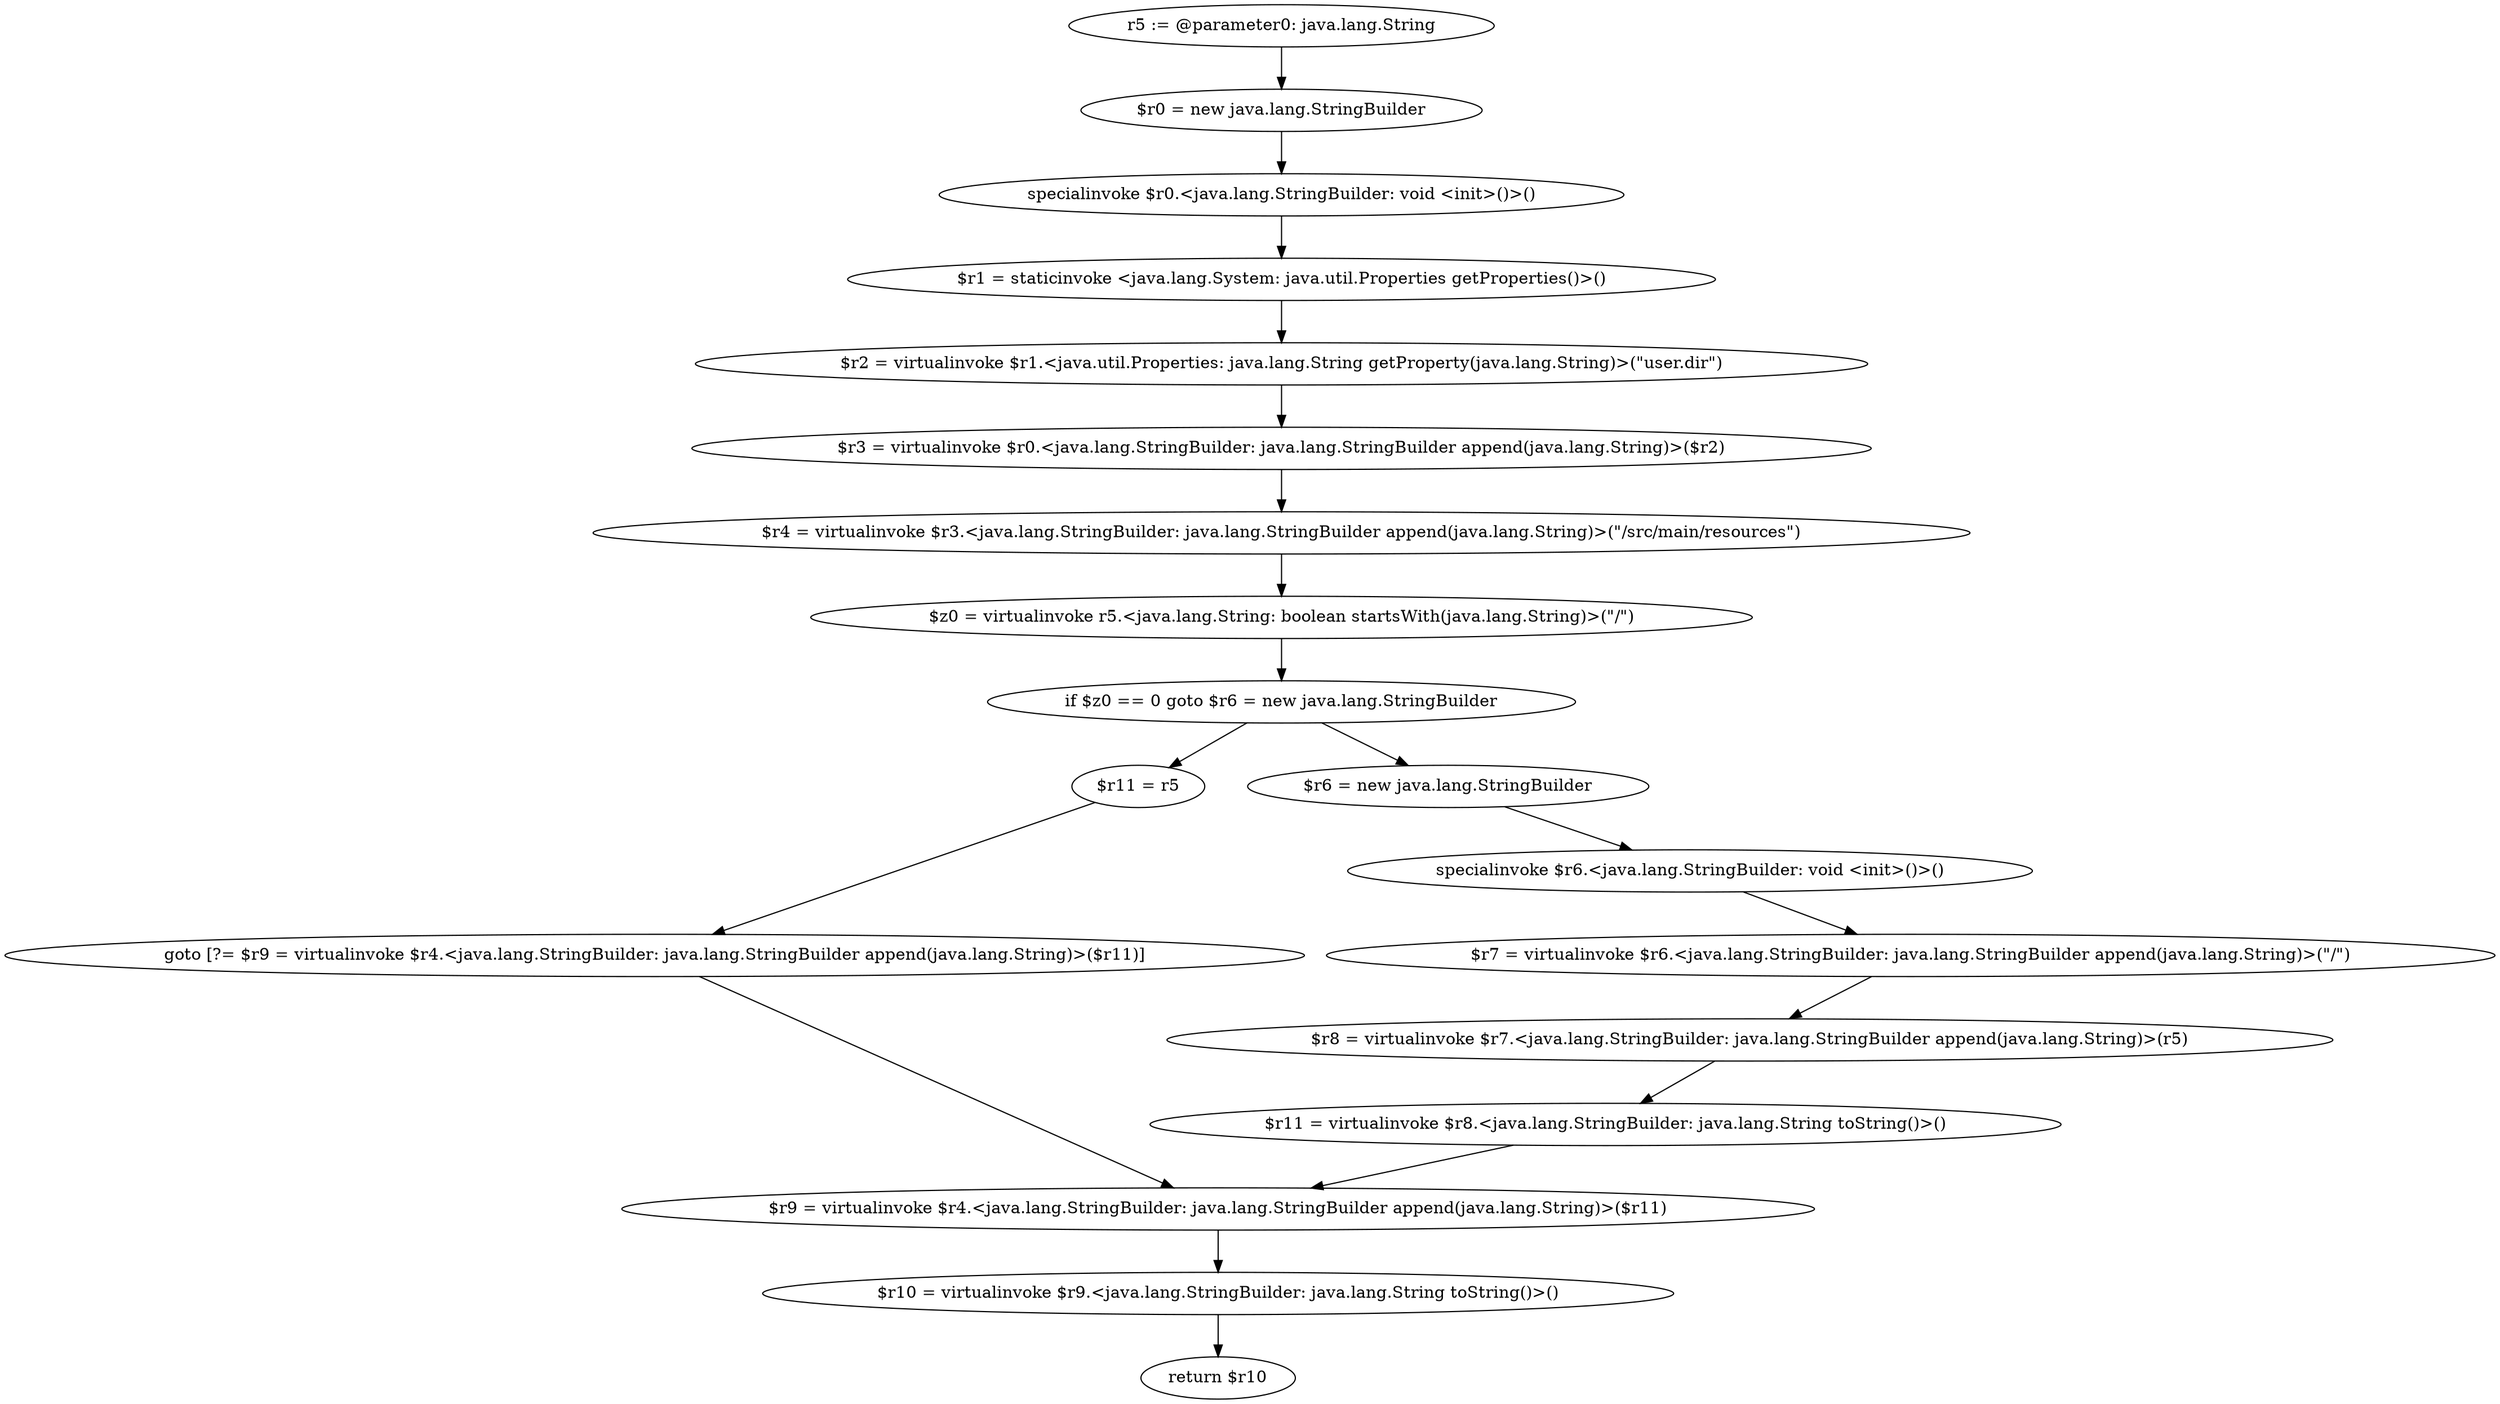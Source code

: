 digraph "unitGraph" {
    "r5 := @parameter0: java.lang.String"
    "$r0 = new java.lang.StringBuilder"
    "specialinvoke $r0.<java.lang.StringBuilder: void <init>()>()"
    "$r1 = staticinvoke <java.lang.System: java.util.Properties getProperties()>()"
    "$r2 = virtualinvoke $r1.<java.util.Properties: java.lang.String getProperty(java.lang.String)>(\"user.dir\")"
    "$r3 = virtualinvoke $r0.<java.lang.StringBuilder: java.lang.StringBuilder append(java.lang.String)>($r2)"
    "$r4 = virtualinvoke $r3.<java.lang.StringBuilder: java.lang.StringBuilder append(java.lang.String)>(\"/src/main/resources\")"
    "$z0 = virtualinvoke r5.<java.lang.String: boolean startsWith(java.lang.String)>(\"/\")"
    "if $z0 == 0 goto $r6 = new java.lang.StringBuilder"
    "$r11 = r5"
    "goto [?= $r9 = virtualinvoke $r4.<java.lang.StringBuilder: java.lang.StringBuilder append(java.lang.String)>($r11)]"
    "$r6 = new java.lang.StringBuilder"
    "specialinvoke $r6.<java.lang.StringBuilder: void <init>()>()"
    "$r7 = virtualinvoke $r6.<java.lang.StringBuilder: java.lang.StringBuilder append(java.lang.String)>(\"/\")"
    "$r8 = virtualinvoke $r7.<java.lang.StringBuilder: java.lang.StringBuilder append(java.lang.String)>(r5)"
    "$r11 = virtualinvoke $r8.<java.lang.StringBuilder: java.lang.String toString()>()"
    "$r9 = virtualinvoke $r4.<java.lang.StringBuilder: java.lang.StringBuilder append(java.lang.String)>($r11)"
    "$r10 = virtualinvoke $r9.<java.lang.StringBuilder: java.lang.String toString()>()"
    "return $r10"
    "r5 := @parameter0: java.lang.String"->"$r0 = new java.lang.StringBuilder";
    "$r0 = new java.lang.StringBuilder"->"specialinvoke $r0.<java.lang.StringBuilder: void <init>()>()";
    "specialinvoke $r0.<java.lang.StringBuilder: void <init>()>()"->"$r1 = staticinvoke <java.lang.System: java.util.Properties getProperties()>()";
    "$r1 = staticinvoke <java.lang.System: java.util.Properties getProperties()>()"->"$r2 = virtualinvoke $r1.<java.util.Properties: java.lang.String getProperty(java.lang.String)>(\"user.dir\")";
    "$r2 = virtualinvoke $r1.<java.util.Properties: java.lang.String getProperty(java.lang.String)>(\"user.dir\")"->"$r3 = virtualinvoke $r0.<java.lang.StringBuilder: java.lang.StringBuilder append(java.lang.String)>($r2)";
    "$r3 = virtualinvoke $r0.<java.lang.StringBuilder: java.lang.StringBuilder append(java.lang.String)>($r2)"->"$r4 = virtualinvoke $r3.<java.lang.StringBuilder: java.lang.StringBuilder append(java.lang.String)>(\"/src/main/resources\")";
    "$r4 = virtualinvoke $r3.<java.lang.StringBuilder: java.lang.StringBuilder append(java.lang.String)>(\"/src/main/resources\")"->"$z0 = virtualinvoke r5.<java.lang.String: boolean startsWith(java.lang.String)>(\"/\")";
    "$z0 = virtualinvoke r5.<java.lang.String: boolean startsWith(java.lang.String)>(\"/\")"->"if $z0 == 0 goto $r6 = new java.lang.StringBuilder";
    "if $z0 == 0 goto $r6 = new java.lang.StringBuilder"->"$r11 = r5";
    "if $z0 == 0 goto $r6 = new java.lang.StringBuilder"->"$r6 = new java.lang.StringBuilder";
    "$r11 = r5"->"goto [?= $r9 = virtualinvoke $r4.<java.lang.StringBuilder: java.lang.StringBuilder append(java.lang.String)>($r11)]";
    "goto [?= $r9 = virtualinvoke $r4.<java.lang.StringBuilder: java.lang.StringBuilder append(java.lang.String)>($r11)]"->"$r9 = virtualinvoke $r4.<java.lang.StringBuilder: java.lang.StringBuilder append(java.lang.String)>($r11)";
    "$r6 = new java.lang.StringBuilder"->"specialinvoke $r6.<java.lang.StringBuilder: void <init>()>()";
    "specialinvoke $r6.<java.lang.StringBuilder: void <init>()>()"->"$r7 = virtualinvoke $r6.<java.lang.StringBuilder: java.lang.StringBuilder append(java.lang.String)>(\"/\")";
    "$r7 = virtualinvoke $r6.<java.lang.StringBuilder: java.lang.StringBuilder append(java.lang.String)>(\"/\")"->"$r8 = virtualinvoke $r7.<java.lang.StringBuilder: java.lang.StringBuilder append(java.lang.String)>(r5)";
    "$r8 = virtualinvoke $r7.<java.lang.StringBuilder: java.lang.StringBuilder append(java.lang.String)>(r5)"->"$r11 = virtualinvoke $r8.<java.lang.StringBuilder: java.lang.String toString()>()";
    "$r11 = virtualinvoke $r8.<java.lang.StringBuilder: java.lang.String toString()>()"->"$r9 = virtualinvoke $r4.<java.lang.StringBuilder: java.lang.StringBuilder append(java.lang.String)>($r11)";
    "$r9 = virtualinvoke $r4.<java.lang.StringBuilder: java.lang.StringBuilder append(java.lang.String)>($r11)"->"$r10 = virtualinvoke $r9.<java.lang.StringBuilder: java.lang.String toString()>()";
    "$r10 = virtualinvoke $r9.<java.lang.StringBuilder: java.lang.String toString()>()"->"return $r10";
}
